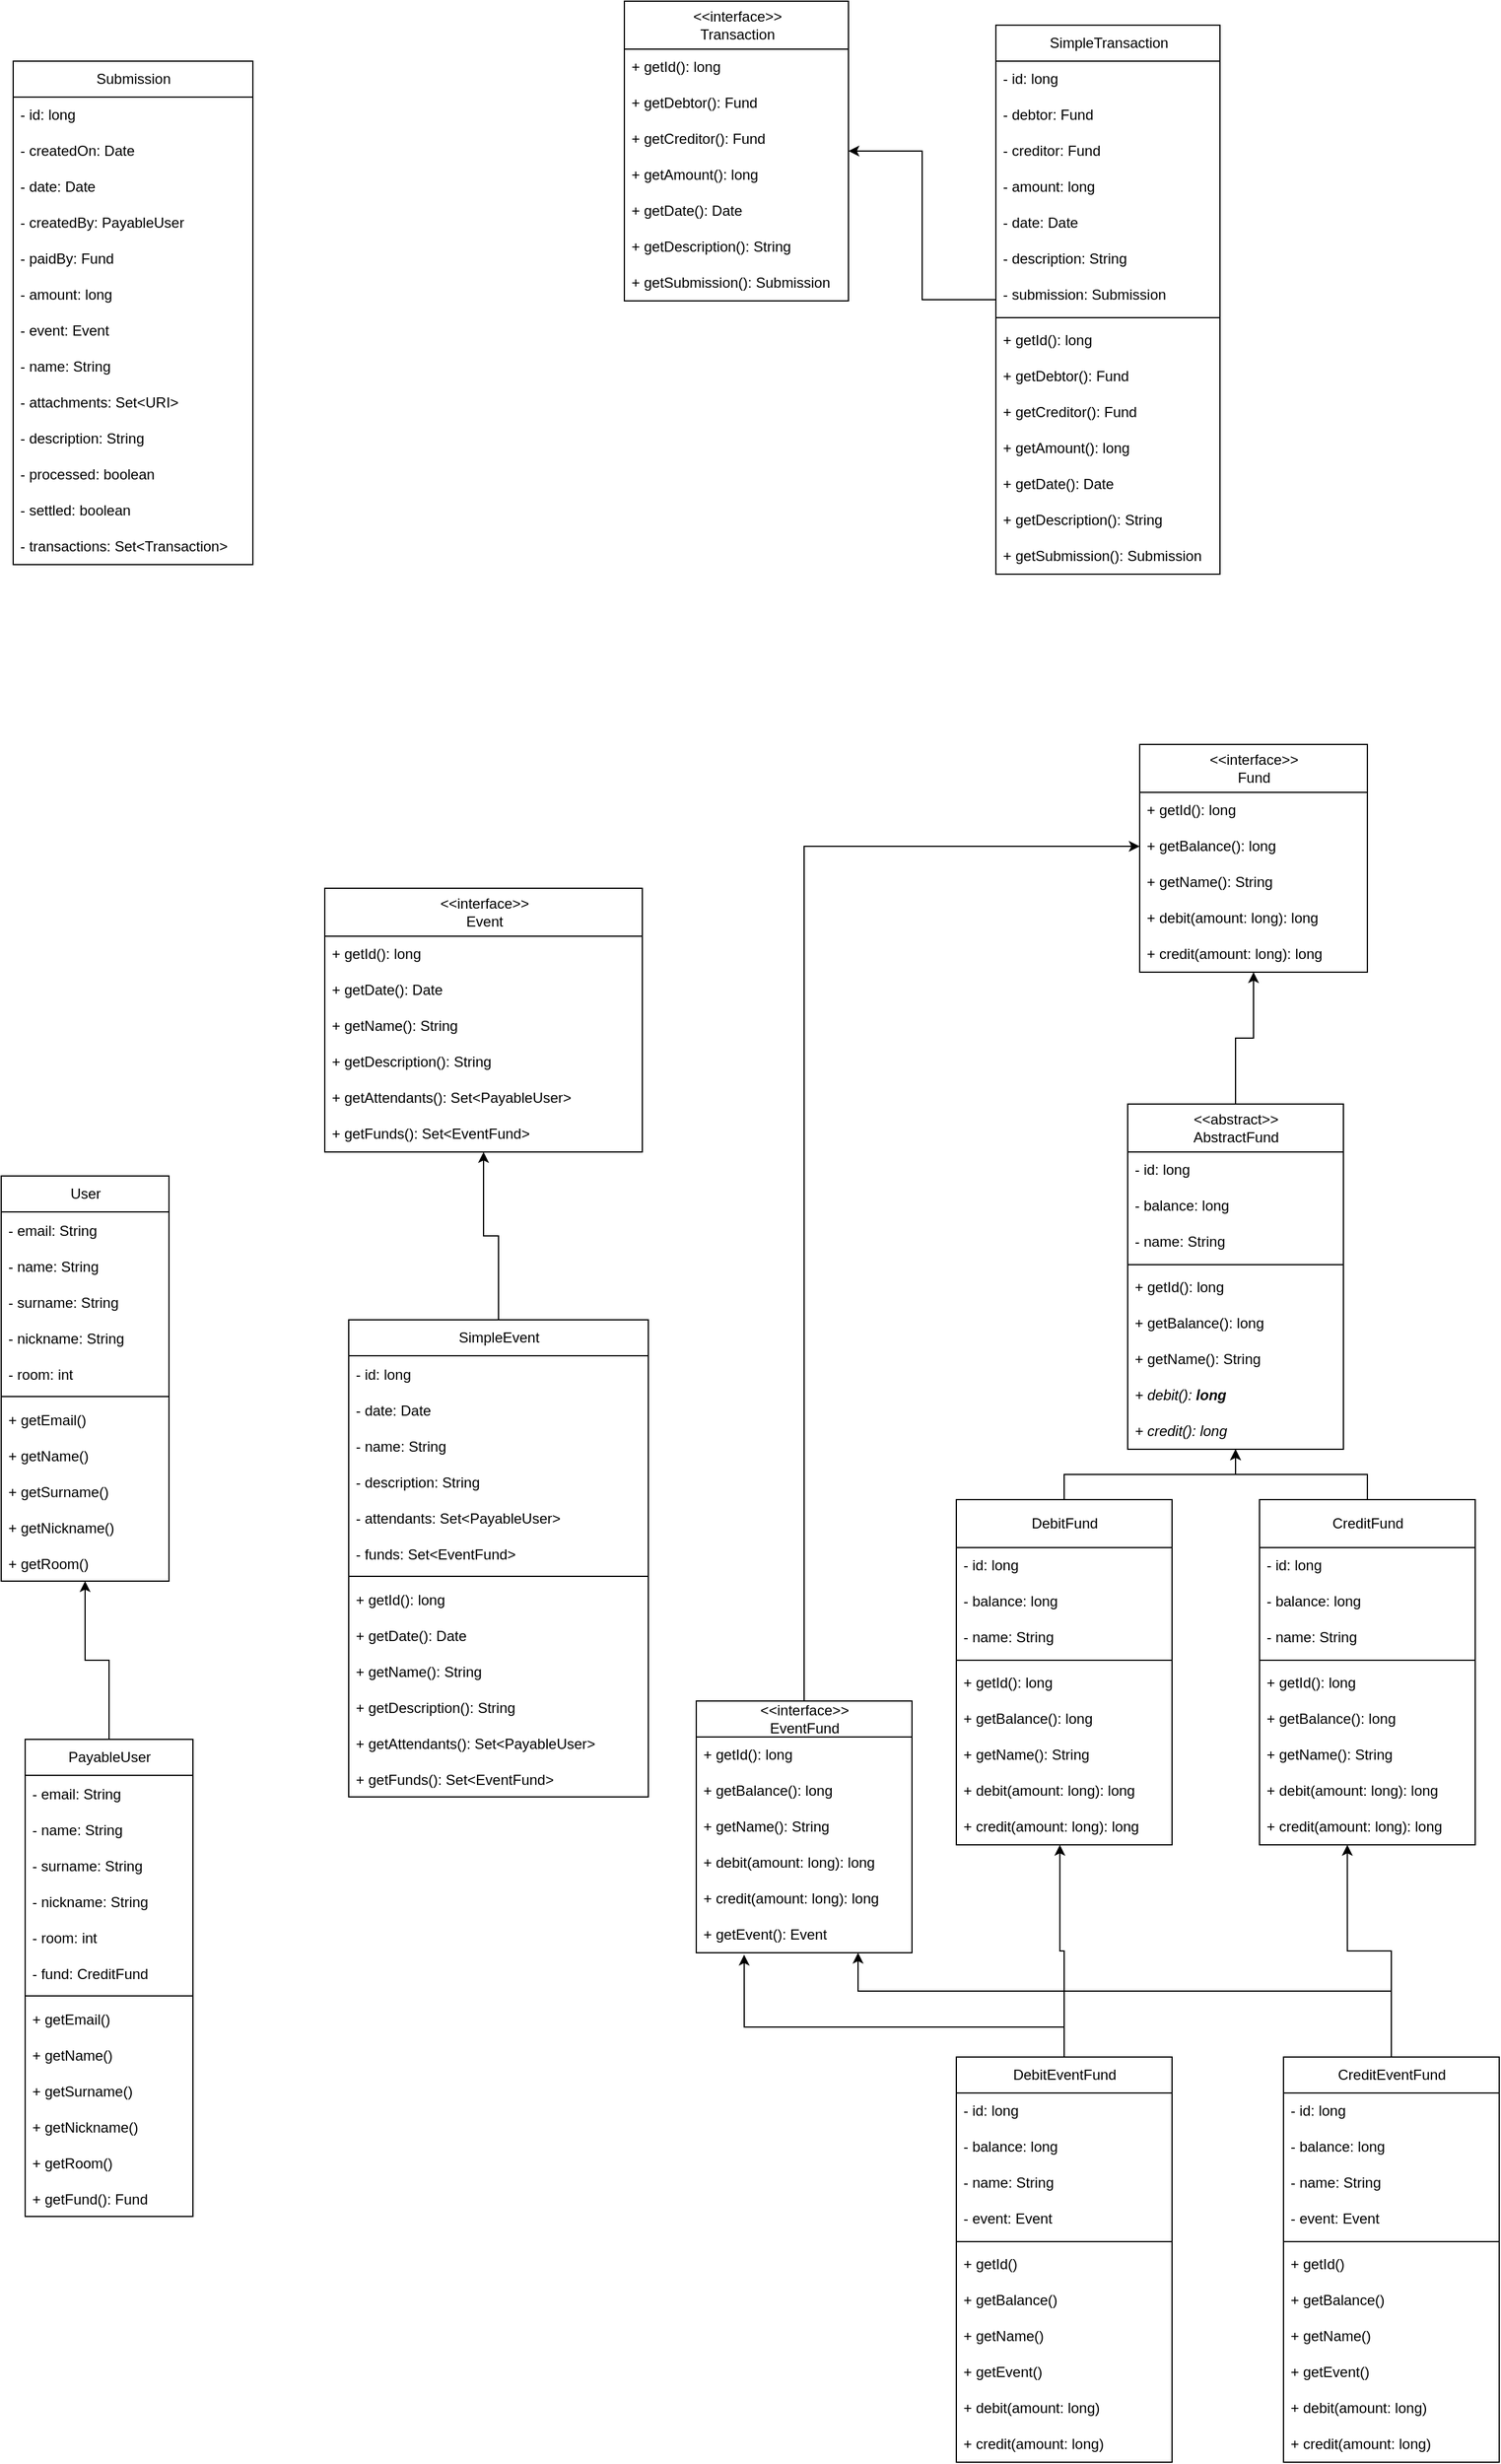 <mxfile version="16.2.7" type="device"><diagram id="C5RBs43oDa-KdzZeNtuy" name="Page-1"><mxGraphModel dx="1550" dy="1993" grid="1" gridSize="10" guides="1" tooltips="1" connect="1" arrows="1" fold="1" page="1" pageScale="1" pageWidth="827" pageHeight="1169" math="0" shadow="0"><root><mxCell id="WIyWlLk6GJQsqaUBKTNV-0"/><mxCell id="WIyWlLk6GJQsqaUBKTNV-1" parent="WIyWlLk6GJQsqaUBKTNV-0"/><mxCell id="GaClfmNi_G11-_stx7EL-115" style="edgeStyle=orthogonalEdgeStyle;rounded=0;orthogonalLoop=1;jettySize=auto;html=1;" parent="WIyWlLk6GJQsqaUBKTNV-1" source="GaClfmNi_G11-_stx7EL-0" target="GaClfmNi_G11-_stx7EL-108" edge="1"><mxGeometry relative="1" as="geometry"/></mxCell><mxCell id="GaClfmNi_G11-_stx7EL-0" value="SimpleEvent" style="swimlane;fontStyle=0;childLayout=stackLayout;horizontal=1;startSize=30;horizontalStack=0;resizeParent=1;resizeParentMax=0;resizeLast=0;collapsible=1;marginBottom=0;html=1;" parent="WIyWlLk6GJQsqaUBKTNV-1" vertex="1"><mxGeometry x="320" y="-30" width="250" height="398" as="geometry"/></mxCell><mxCell id="GaClfmNi_G11-_stx7EL-35" value="- id: long" style="text;strokeColor=none;fillColor=none;align=left;verticalAlign=middle;spacingLeft=4;spacingRight=4;overflow=hidden;points=[[0,0.5],[1,0.5]];portConstraint=eastwest;rotatable=0;" parent="GaClfmNi_G11-_stx7EL-0" vertex="1"><mxGeometry y="30" width="250" height="30" as="geometry"/></mxCell><mxCell id="GaClfmNi_G11-_stx7EL-1" value="- date: Date" style="text;strokeColor=none;fillColor=none;align=left;verticalAlign=middle;spacingLeft=4;spacingRight=4;overflow=hidden;points=[[0,0.5],[1,0.5]];portConstraint=eastwest;rotatable=0;" parent="GaClfmNi_G11-_stx7EL-0" vertex="1"><mxGeometry y="60" width="250" height="30" as="geometry"/></mxCell><mxCell id="GaClfmNi_G11-_stx7EL-2" value="- name: String" style="text;strokeColor=none;fillColor=none;align=left;verticalAlign=middle;spacingLeft=4;spacingRight=4;overflow=hidden;points=[[0,0.5],[1,0.5]];portConstraint=eastwest;rotatable=0;" parent="GaClfmNi_G11-_stx7EL-0" vertex="1"><mxGeometry y="90" width="250" height="30" as="geometry"/></mxCell><mxCell id="GaClfmNi_G11-_stx7EL-4" value="- description: String" style="text;strokeColor=none;fillColor=none;align=left;verticalAlign=middle;spacingLeft=4;spacingRight=4;overflow=hidden;points=[[0,0.5],[1,0.5]];portConstraint=eastwest;rotatable=0;" parent="GaClfmNi_G11-_stx7EL-0" vertex="1"><mxGeometry y="120" width="250" height="30" as="geometry"/></mxCell><mxCell id="GaClfmNi_G11-_stx7EL-3" value="- attendants: Set&lt;PayableUser&gt;" style="text;strokeColor=none;fillColor=none;align=left;verticalAlign=middle;spacingLeft=4;spacingRight=4;overflow=hidden;points=[[0,0.5],[1,0.5]];portConstraint=eastwest;rotatable=0;" parent="GaClfmNi_G11-_stx7EL-0" vertex="1"><mxGeometry y="150" width="250" height="30" as="geometry"/></mxCell><mxCell id="GaClfmNi_G11-_stx7EL-5" value="- funds: Set&lt;EventFund&gt;" style="text;strokeColor=none;fillColor=none;align=left;verticalAlign=middle;spacingLeft=4;spacingRight=4;overflow=hidden;points=[[0,0.5],[1,0.5]];portConstraint=eastwest;rotatable=0;" parent="GaClfmNi_G11-_stx7EL-0" vertex="1"><mxGeometry y="180" width="250" height="30" as="geometry"/></mxCell><mxCell id="GaClfmNi_G11-_stx7EL-6" value="" style="line;strokeWidth=1;fillColor=none;align=left;verticalAlign=middle;spacingTop=-1;spacingLeft=3;spacingRight=3;rotatable=0;labelPosition=right;points=[];portConstraint=eastwest;" parent="GaClfmNi_G11-_stx7EL-0" vertex="1"><mxGeometry y="210" width="250" height="8" as="geometry"/></mxCell><mxCell id="GaClfmNi_G11-_stx7EL-36" value="+ getId(): long" style="text;strokeColor=none;fillColor=none;align=left;verticalAlign=middle;spacingLeft=4;spacingRight=4;overflow=hidden;points=[[0,0.5],[1,0.5]];portConstraint=eastwest;rotatable=0;" parent="GaClfmNi_G11-_stx7EL-0" vertex="1"><mxGeometry y="218" width="250" height="30" as="geometry"/></mxCell><mxCell id="GaClfmNi_G11-_stx7EL-7" value="+ getDate(): Date" style="text;strokeColor=none;fillColor=none;align=left;verticalAlign=middle;spacingLeft=4;spacingRight=4;overflow=hidden;points=[[0,0.5],[1,0.5]];portConstraint=eastwest;rotatable=0;" parent="GaClfmNi_G11-_stx7EL-0" vertex="1"><mxGeometry y="248" width="250" height="30" as="geometry"/></mxCell><mxCell id="GaClfmNi_G11-_stx7EL-8" value="+ getName(): String" style="text;strokeColor=none;fillColor=none;align=left;verticalAlign=middle;spacingLeft=4;spacingRight=4;overflow=hidden;points=[[0,0.5],[1,0.5]];portConstraint=eastwest;rotatable=0;" parent="GaClfmNi_G11-_stx7EL-0" vertex="1"><mxGeometry y="278" width="250" height="30" as="geometry"/></mxCell><mxCell id="GaClfmNi_G11-_stx7EL-9" value="+ getDescription(): String" style="text;strokeColor=none;fillColor=none;align=left;verticalAlign=middle;spacingLeft=4;spacingRight=4;overflow=hidden;points=[[0,0.5],[1,0.5]];portConstraint=eastwest;rotatable=0;" parent="GaClfmNi_G11-_stx7EL-0" vertex="1"><mxGeometry y="308" width="250" height="30" as="geometry"/></mxCell><mxCell id="GaClfmNi_G11-_stx7EL-10" value="+ getAttendants(): Set&lt;PayableUser&gt;" style="text;strokeColor=none;fillColor=none;align=left;verticalAlign=middle;spacingLeft=4;spacingRight=4;overflow=hidden;points=[[0,0.5],[1,0.5]];portConstraint=eastwest;rotatable=0;" parent="GaClfmNi_G11-_stx7EL-0" vertex="1"><mxGeometry y="338" width="250" height="30" as="geometry"/></mxCell><mxCell id="GaClfmNi_G11-_stx7EL-11" value="+ getFunds(): Set&lt;EventFund&gt;" style="text;strokeColor=none;fillColor=none;align=left;verticalAlign=middle;spacingLeft=4;spacingRight=4;overflow=hidden;points=[[0,0.5],[1,0.5]];portConstraint=eastwest;rotatable=0;" parent="GaClfmNi_G11-_stx7EL-0" vertex="1"><mxGeometry y="368" width="250" height="30" as="geometry"/></mxCell><mxCell id="GaClfmNi_G11-_stx7EL-132" style="edgeStyle=orthogonalEdgeStyle;rounded=0;orthogonalLoop=1;jettySize=auto;html=1;" parent="WIyWlLk6GJQsqaUBKTNV-1" source="GaClfmNi_G11-_stx7EL-12" target="GaClfmNi_G11-_stx7EL-118" edge="1"><mxGeometry relative="1" as="geometry"/></mxCell><mxCell id="GaClfmNi_G11-_stx7EL-12" value="PayableUser" style="swimlane;fontStyle=0;childLayout=stackLayout;horizontal=1;startSize=30;horizontalStack=0;resizeParent=1;resizeParentMax=0;resizeLast=0;collapsible=1;marginBottom=0;html=1;" parent="WIyWlLk6GJQsqaUBKTNV-1" vertex="1"><mxGeometry x="50" y="320" width="140" height="398" as="geometry"/></mxCell><mxCell id="GaClfmNi_G11-_stx7EL-13" value="- email: String" style="text;strokeColor=none;fillColor=none;align=left;verticalAlign=middle;spacingLeft=4;spacingRight=4;overflow=hidden;points=[[0,0.5],[1,0.5]];portConstraint=eastwest;rotatable=0;" parent="GaClfmNi_G11-_stx7EL-12" vertex="1"><mxGeometry y="30" width="140" height="30" as="geometry"/></mxCell><mxCell id="GaClfmNi_G11-_stx7EL-14" value="- name: String" style="text;strokeColor=none;fillColor=none;align=left;verticalAlign=middle;spacingLeft=4;spacingRight=4;overflow=hidden;points=[[0,0.5],[1,0.5]];portConstraint=eastwest;rotatable=0;" parent="GaClfmNi_G11-_stx7EL-12" vertex="1"><mxGeometry y="60" width="140" height="30" as="geometry"/></mxCell><mxCell id="GaClfmNi_G11-_stx7EL-15" value="- surname: String" style="text;strokeColor=none;fillColor=none;align=left;verticalAlign=middle;spacingLeft=4;spacingRight=4;overflow=hidden;points=[[0,0.5],[1,0.5]];portConstraint=eastwest;rotatable=0;" parent="GaClfmNi_G11-_stx7EL-12" vertex="1"><mxGeometry y="90" width="140" height="30" as="geometry"/></mxCell><mxCell id="GaClfmNi_G11-_stx7EL-16" value="- nickname: String" style="text;strokeColor=none;fillColor=none;align=left;verticalAlign=middle;spacingLeft=4;spacingRight=4;overflow=hidden;points=[[0,0.5],[1,0.5]];portConstraint=eastwest;rotatable=0;" parent="GaClfmNi_G11-_stx7EL-12" vertex="1"><mxGeometry y="120" width="140" height="30" as="geometry"/></mxCell><mxCell id="GaClfmNi_G11-_stx7EL-17" value="- room: int" style="text;strokeColor=none;fillColor=none;align=left;verticalAlign=middle;spacingLeft=4;spacingRight=4;overflow=hidden;points=[[0,0.5],[1,0.5]];portConstraint=eastwest;rotatable=0;" parent="GaClfmNi_G11-_stx7EL-12" vertex="1"><mxGeometry y="150" width="140" height="30" as="geometry"/></mxCell><mxCell id="GaClfmNi_G11-_stx7EL-116" value="- fund: CreditFund" style="text;strokeColor=none;fillColor=none;align=left;verticalAlign=middle;spacingLeft=4;spacingRight=4;overflow=hidden;points=[[0,0.5],[1,0.5]];portConstraint=eastwest;rotatable=0;" parent="GaClfmNi_G11-_stx7EL-12" vertex="1"><mxGeometry y="180" width="140" height="30" as="geometry"/></mxCell><mxCell id="GaClfmNi_G11-_stx7EL-18" value="" style="line;strokeWidth=1;fillColor=none;align=left;verticalAlign=middle;spacingTop=-1;spacingLeft=3;spacingRight=3;rotatable=0;labelPosition=right;points=[];portConstraint=eastwest;" parent="GaClfmNi_G11-_stx7EL-12" vertex="1"><mxGeometry y="210" width="140" height="8" as="geometry"/></mxCell><mxCell id="GaClfmNi_G11-_stx7EL-19" value="+ getEmail()" style="text;strokeColor=none;fillColor=none;align=left;verticalAlign=middle;spacingLeft=4;spacingRight=4;overflow=hidden;points=[[0,0.5],[1,0.5]];portConstraint=eastwest;rotatable=0;" parent="GaClfmNi_G11-_stx7EL-12" vertex="1"><mxGeometry y="218" width="140" height="30" as="geometry"/></mxCell><mxCell id="GaClfmNi_G11-_stx7EL-20" value="+ getName()" style="text;strokeColor=none;fillColor=none;align=left;verticalAlign=middle;spacingLeft=4;spacingRight=4;overflow=hidden;points=[[0,0.5],[1,0.5]];portConstraint=eastwest;rotatable=0;" parent="GaClfmNi_G11-_stx7EL-12" vertex="1"><mxGeometry y="248" width="140" height="30" as="geometry"/></mxCell><mxCell id="GaClfmNi_G11-_stx7EL-21" value="+ getSurname()" style="text;strokeColor=none;fillColor=none;align=left;verticalAlign=middle;spacingLeft=4;spacingRight=4;overflow=hidden;points=[[0,0.5],[1,0.5]];portConstraint=eastwest;rotatable=0;" parent="GaClfmNi_G11-_stx7EL-12" vertex="1"><mxGeometry y="278" width="140" height="30" as="geometry"/></mxCell><mxCell id="GaClfmNi_G11-_stx7EL-22" value="+ getNickname()" style="text;strokeColor=none;fillColor=none;align=left;verticalAlign=middle;spacingLeft=4;spacingRight=4;overflow=hidden;points=[[0,0.5],[1,0.5]];portConstraint=eastwest;rotatable=0;" parent="GaClfmNi_G11-_stx7EL-12" vertex="1"><mxGeometry y="308" width="140" height="30" as="geometry"/></mxCell><mxCell id="GaClfmNi_G11-_stx7EL-23" value="+ getRoom()" style="text;strokeColor=none;fillColor=none;align=left;verticalAlign=middle;spacingLeft=4;spacingRight=4;overflow=hidden;points=[[0,0.5],[1,0.5]];portConstraint=eastwest;rotatable=0;" parent="GaClfmNi_G11-_stx7EL-12" vertex="1"><mxGeometry y="338" width="140" height="30" as="geometry"/></mxCell><mxCell id="GaClfmNi_G11-_stx7EL-117" value="+ getFund(): Fund" style="text;strokeColor=none;fillColor=none;align=left;verticalAlign=middle;spacingLeft=4;spacingRight=4;overflow=hidden;points=[[0,0.5],[1,0.5]];portConstraint=eastwest;rotatable=0;" parent="GaClfmNi_G11-_stx7EL-12" vertex="1"><mxGeometry y="368" width="140" height="30" as="geometry"/></mxCell><mxCell id="GaClfmNi_G11-_stx7EL-102" style="edgeStyle=orthogonalEdgeStyle;rounded=0;orthogonalLoop=1;jettySize=auto;html=1;entryX=0.222;entryY=1.056;entryDx=0;entryDy=0;entryPerimeter=0;" parent="WIyWlLk6GJQsqaUBKTNV-1" source="GaClfmNi_G11-_stx7EL-24" target="GaClfmNi_G11-_stx7EL-100" edge="1"><mxGeometry relative="1" as="geometry"><Array as="points"><mxPoint x="917" y="560"/><mxPoint x="650" y="560"/></Array></mxGeometry></mxCell><mxCell id="GaClfmNi_G11-_stx7EL-104" style="edgeStyle=orthogonalEdgeStyle;rounded=0;orthogonalLoop=1;jettySize=auto;html=1;entryX=0.48;entryY=1;entryDx=0;entryDy=0;entryPerimeter=0;" parent="WIyWlLk6GJQsqaUBKTNV-1" source="GaClfmNi_G11-_stx7EL-24" target="GaClfmNi_G11-_stx7EL-64" edge="1"><mxGeometry relative="1" as="geometry"/></mxCell><mxCell id="GaClfmNi_G11-_stx7EL-24" value="DebitEventFund" style="swimlane;fontStyle=0;childLayout=stackLayout;horizontal=1;startSize=30;horizontalStack=0;resizeParent=1;resizeParentMax=0;resizeLast=0;collapsible=1;marginBottom=0;html=1;" parent="WIyWlLk6GJQsqaUBKTNV-1" vertex="1"><mxGeometry x="827" y="585" width="180" height="338" as="geometry"/></mxCell><mxCell id="GaClfmNi_G11-_stx7EL-34" value="- id: long" style="text;strokeColor=none;fillColor=none;align=left;verticalAlign=middle;spacingLeft=4;spacingRight=4;overflow=hidden;points=[[0,0.5],[1,0.5]];portConstraint=eastwest;rotatable=0;html=1;" parent="GaClfmNi_G11-_stx7EL-24" vertex="1"><mxGeometry y="30" width="180" height="30" as="geometry"/></mxCell><mxCell id="GaClfmNi_G11-_stx7EL-25" value="- balance: long" style="text;strokeColor=none;fillColor=none;align=left;verticalAlign=middle;spacingLeft=4;spacingRight=4;overflow=hidden;points=[[0,0.5],[1,0.5]];portConstraint=eastwest;rotatable=0;html=1;" parent="GaClfmNi_G11-_stx7EL-24" vertex="1"><mxGeometry y="60" width="180" height="30" as="geometry"/></mxCell><mxCell id="GaClfmNi_G11-_stx7EL-26" value="- name: String" style="text;strokeColor=none;fillColor=none;align=left;verticalAlign=middle;spacingLeft=4;spacingRight=4;overflow=hidden;points=[[0,0.5],[1,0.5]];portConstraint=eastwest;rotatable=0;html=1;" parent="GaClfmNi_G11-_stx7EL-24" vertex="1"><mxGeometry y="90" width="180" height="30" as="geometry"/></mxCell><mxCell id="GaClfmNi_G11-_stx7EL-27" value="- event: Event" style="text;strokeColor=none;fillColor=none;align=left;verticalAlign=middle;spacingLeft=4;spacingRight=4;overflow=hidden;points=[[0,0.5],[1,0.5]];portConstraint=eastwest;rotatable=0;html=1;" parent="GaClfmNi_G11-_stx7EL-24" vertex="1"><mxGeometry y="120" width="180" height="30" as="geometry"/></mxCell><mxCell id="GaClfmNi_G11-_stx7EL-32" value="" style="line;strokeWidth=1;fillColor=none;align=left;verticalAlign=middle;spacingTop=-1;spacingLeft=3;spacingRight=3;rotatable=0;labelPosition=right;points=[];portConstraint=eastwest;html=1;" parent="GaClfmNi_G11-_stx7EL-24" vertex="1"><mxGeometry y="150" width="180" height="8" as="geometry"/></mxCell><mxCell id="GaClfmNi_G11-_stx7EL-37" value="+ getId()" style="text;strokeColor=none;fillColor=none;align=left;verticalAlign=middle;spacingLeft=4;spacingRight=4;overflow=hidden;points=[[0,0.5],[1,0.5]];portConstraint=eastwest;rotatable=0;html=1;" parent="GaClfmNi_G11-_stx7EL-24" vertex="1"><mxGeometry y="158" width="180" height="30" as="geometry"/></mxCell><mxCell id="GaClfmNi_G11-_stx7EL-33" value="+ getBalance()" style="text;strokeColor=none;fillColor=none;align=left;verticalAlign=middle;spacingLeft=4;spacingRight=4;overflow=hidden;points=[[0,0.5],[1,0.5]];portConstraint=eastwest;rotatable=0;html=1;" parent="GaClfmNi_G11-_stx7EL-24" vertex="1"><mxGeometry y="188" width="180" height="30" as="geometry"/></mxCell><mxCell id="GaClfmNi_G11-_stx7EL-38" value="+ getName()" style="text;strokeColor=none;fillColor=none;align=left;verticalAlign=middle;spacingLeft=4;spacingRight=4;overflow=hidden;points=[[0,0.5],[1,0.5]];portConstraint=eastwest;rotatable=0;html=1;" parent="GaClfmNi_G11-_stx7EL-24" vertex="1"><mxGeometry y="218" width="180" height="30" as="geometry"/></mxCell><mxCell id="GaClfmNi_G11-_stx7EL-39" value="+ getEvent()" style="text;strokeColor=none;fillColor=none;align=left;verticalAlign=middle;spacingLeft=4;spacingRight=4;overflow=hidden;points=[[0,0.5],[1,0.5]];portConstraint=eastwest;rotatable=0;html=1;" parent="GaClfmNi_G11-_stx7EL-24" vertex="1"><mxGeometry y="248" width="180" height="30" as="geometry"/></mxCell><mxCell id="GaClfmNi_G11-_stx7EL-41" value="+ debit(amount: long)" style="text;strokeColor=none;fillColor=none;align=left;verticalAlign=middle;spacingLeft=4;spacingRight=4;overflow=hidden;points=[[0,0.5],[1,0.5]];portConstraint=eastwest;rotatable=0;html=1;" parent="GaClfmNi_G11-_stx7EL-24" vertex="1"><mxGeometry y="278" width="180" height="30" as="geometry"/></mxCell><mxCell id="GaClfmNi_G11-_stx7EL-42" value="+ credit(amount: long)" style="text;strokeColor=none;fillColor=none;align=left;verticalAlign=middle;spacingLeft=4;spacingRight=4;overflow=hidden;points=[[0,0.5],[1,0.5]];portConstraint=eastwest;rotatable=0;html=1;" parent="GaClfmNi_G11-_stx7EL-24" vertex="1"><mxGeometry y="308" width="180" height="30" as="geometry"/></mxCell><mxCell id="GaClfmNi_G11-_stx7EL-103" style="edgeStyle=orthogonalEdgeStyle;rounded=0;orthogonalLoop=1;jettySize=auto;html=1;entryX=0.75;entryY=1;entryDx=0;entryDy=0;" parent="WIyWlLk6GJQsqaUBKTNV-1" source="GaClfmNi_G11-_stx7EL-43" target="GaClfmNi_G11-_stx7EL-94" edge="1"><mxGeometry relative="1" as="geometry"><Array as="points"><mxPoint x="1190" y="530"/><mxPoint x="745" y="530"/></Array></mxGeometry></mxCell><mxCell id="GaClfmNi_G11-_stx7EL-106" style="edgeStyle=orthogonalEdgeStyle;rounded=0;orthogonalLoop=1;jettySize=auto;html=1;entryX=0.407;entryY=1;entryDx=0;entryDy=0;entryPerimeter=0;" parent="WIyWlLk6GJQsqaUBKTNV-1" source="GaClfmNi_G11-_stx7EL-43" target="GaClfmNi_G11-_stx7EL-74" edge="1"><mxGeometry relative="1" as="geometry"/></mxCell><mxCell id="GaClfmNi_G11-_stx7EL-43" value="CreditEventFund" style="swimlane;fontStyle=0;childLayout=stackLayout;horizontal=1;startSize=30;horizontalStack=0;resizeParent=1;resizeParentMax=0;resizeLast=0;collapsible=1;marginBottom=0;html=1;" parent="WIyWlLk6GJQsqaUBKTNV-1" vertex="1"><mxGeometry x="1100" y="585" width="180" height="338" as="geometry"/></mxCell><mxCell id="GaClfmNi_G11-_stx7EL-44" value="- id: long" style="text;strokeColor=none;fillColor=none;align=left;verticalAlign=middle;spacingLeft=4;spacingRight=4;overflow=hidden;points=[[0,0.5],[1,0.5]];portConstraint=eastwest;rotatable=0;html=1;" parent="GaClfmNi_G11-_stx7EL-43" vertex="1"><mxGeometry y="30" width="180" height="30" as="geometry"/></mxCell><mxCell id="GaClfmNi_G11-_stx7EL-45" value="- balance: long" style="text;strokeColor=none;fillColor=none;align=left;verticalAlign=middle;spacingLeft=4;spacingRight=4;overflow=hidden;points=[[0,0.5],[1,0.5]];portConstraint=eastwest;rotatable=0;html=1;" parent="GaClfmNi_G11-_stx7EL-43" vertex="1"><mxGeometry y="60" width="180" height="30" as="geometry"/></mxCell><mxCell id="GaClfmNi_G11-_stx7EL-46" value="- name: String" style="text;strokeColor=none;fillColor=none;align=left;verticalAlign=middle;spacingLeft=4;spacingRight=4;overflow=hidden;points=[[0,0.5],[1,0.5]];portConstraint=eastwest;rotatable=0;html=1;" parent="GaClfmNi_G11-_stx7EL-43" vertex="1"><mxGeometry y="90" width="180" height="30" as="geometry"/></mxCell><mxCell id="GaClfmNi_G11-_stx7EL-47" value="- event: Event" style="text;strokeColor=none;fillColor=none;align=left;verticalAlign=middle;spacingLeft=4;spacingRight=4;overflow=hidden;points=[[0,0.5],[1,0.5]];portConstraint=eastwest;rotatable=0;html=1;" parent="GaClfmNi_G11-_stx7EL-43" vertex="1"><mxGeometry y="120" width="180" height="30" as="geometry"/></mxCell><mxCell id="GaClfmNi_G11-_stx7EL-48" value="" style="line;strokeWidth=1;fillColor=none;align=left;verticalAlign=middle;spacingTop=-1;spacingLeft=3;spacingRight=3;rotatable=0;labelPosition=right;points=[];portConstraint=eastwest;html=1;" parent="GaClfmNi_G11-_stx7EL-43" vertex="1"><mxGeometry y="150" width="180" height="8" as="geometry"/></mxCell><mxCell id="GaClfmNi_G11-_stx7EL-49" value="+ getId()" style="text;strokeColor=none;fillColor=none;align=left;verticalAlign=middle;spacingLeft=4;spacingRight=4;overflow=hidden;points=[[0,0.5],[1,0.5]];portConstraint=eastwest;rotatable=0;html=1;" parent="GaClfmNi_G11-_stx7EL-43" vertex="1"><mxGeometry y="158" width="180" height="30" as="geometry"/></mxCell><mxCell id="GaClfmNi_G11-_stx7EL-50" value="+ getBalance()" style="text;strokeColor=none;fillColor=none;align=left;verticalAlign=middle;spacingLeft=4;spacingRight=4;overflow=hidden;points=[[0,0.5],[1,0.5]];portConstraint=eastwest;rotatable=0;html=1;" parent="GaClfmNi_G11-_stx7EL-43" vertex="1"><mxGeometry y="188" width="180" height="30" as="geometry"/></mxCell><mxCell id="GaClfmNi_G11-_stx7EL-51" value="+ getName()" style="text;strokeColor=none;fillColor=none;align=left;verticalAlign=middle;spacingLeft=4;spacingRight=4;overflow=hidden;points=[[0,0.5],[1,0.5]];portConstraint=eastwest;rotatable=0;html=1;" parent="GaClfmNi_G11-_stx7EL-43" vertex="1"><mxGeometry y="218" width="180" height="30" as="geometry"/></mxCell><mxCell id="GaClfmNi_G11-_stx7EL-52" value="+ getEvent()" style="text;strokeColor=none;fillColor=none;align=left;verticalAlign=middle;spacingLeft=4;spacingRight=4;overflow=hidden;points=[[0,0.5],[1,0.5]];portConstraint=eastwest;rotatable=0;html=1;" parent="GaClfmNi_G11-_stx7EL-43" vertex="1"><mxGeometry y="248" width="180" height="30" as="geometry"/></mxCell><mxCell id="GaClfmNi_G11-_stx7EL-53" value="+ debit(amount: long)" style="text;strokeColor=none;fillColor=none;align=left;verticalAlign=middle;spacingLeft=4;spacingRight=4;overflow=hidden;points=[[0,0.5],[1,0.5]];portConstraint=eastwest;rotatable=0;html=1;" parent="GaClfmNi_G11-_stx7EL-43" vertex="1"><mxGeometry y="278" width="180" height="30" as="geometry"/></mxCell><mxCell id="GaClfmNi_G11-_stx7EL-54" value="+ credit(amount: long)" style="text;strokeColor=none;fillColor=none;align=left;verticalAlign=middle;spacingLeft=4;spacingRight=4;overflow=hidden;points=[[0,0.5],[1,0.5]];portConstraint=eastwest;rotatable=0;html=1;" parent="GaClfmNi_G11-_stx7EL-43" vertex="1"><mxGeometry y="308" width="180" height="30" as="geometry"/></mxCell><mxCell id="GaClfmNi_G11-_stx7EL-92" style="edgeStyle=orthogonalEdgeStyle;rounded=0;orthogonalLoop=1;jettySize=auto;html=1;" parent="WIyWlLk6GJQsqaUBKTNV-1" source="GaClfmNi_G11-_stx7EL-55" target="GaClfmNi_G11-_stx7EL-75" edge="1"><mxGeometry relative="1" as="geometry"/></mxCell><mxCell id="GaClfmNi_G11-_stx7EL-55" value="DebitFund" style="swimlane;fontStyle=0;childLayout=stackLayout;horizontal=1;startSize=40;horizontalStack=0;resizeParent=1;resizeParentMax=0;resizeLast=0;collapsible=1;marginBottom=0;html=1;" parent="WIyWlLk6GJQsqaUBKTNV-1" vertex="1"><mxGeometry x="827" y="120" width="180" height="288" as="geometry"/></mxCell><mxCell id="GaClfmNi_G11-_stx7EL-56" value="- id: long" style="text;strokeColor=none;fillColor=none;align=left;verticalAlign=middle;spacingLeft=4;spacingRight=4;overflow=hidden;points=[[0,0.5],[1,0.5]];portConstraint=eastwest;rotatable=0;html=1;" parent="GaClfmNi_G11-_stx7EL-55" vertex="1"><mxGeometry y="40" width="180" height="30" as="geometry"/></mxCell><mxCell id="GaClfmNi_G11-_stx7EL-57" value="- balance: long" style="text;strokeColor=none;fillColor=none;align=left;verticalAlign=middle;spacingLeft=4;spacingRight=4;overflow=hidden;points=[[0,0.5],[1,0.5]];portConstraint=eastwest;rotatable=0;html=1;" parent="GaClfmNi_G11-_stx7EL-55" vertex="1"><mxGeometry y="70" width="180" height="30" as="geometry"/></mxCell><mxCell id="GaClfmNi_G11-_stx7EL-58" value="- name: String" style="text;strokeColor=none;fillColor=none;align=left;verticalAlign=middle;spacingLeft=4;spacingRight=4;overflow=hidden;points=[[0,0.5],[1,0.5]];portConstraint=eastwest;rotatable=0;html=1;" parent="GaClfmNi_G11-_stx7EL-55" vertex="1"><mxGeometry y="100" width="180" height="30" as="geometry"/></mxCell><mxCell id="GaClfmNi_G11-_stx7EL-59" value="" style="line;strokeWidth=1;fillColor=none;align=left;verticalAlign=middle;spacingTop=-1;spacingLeft=3;spacingRight=3;rotatable=0;labelPosition=right;points=[];portConstraint=eastwest;html=1;" parent="GaClfmNi_G11-_stx7EL-55" vertex="1"><mxGeometry y="130" width="180" height="8" as="geometry"/></mxCell><mxCell id="GaClfmNi_G11-_stx7EL-60" value="+ getId(): long" style="text;strokeColor=none;fillColor=none;align=left;verticalAlign=middle;spacingLeft=4;spacingRight=4;overflow=hidden;points=[[0,0.5],[1,0.5]];portConstraint=eastwest;rotatable=0;html=1;" parent="GaClfmNi_G11-_stx7EL-55" vertex="1"><mxGeometry y="138" width="180" height="30" as="geometry"/></mxCell><mxCell id="GaClfmNi_G11-_stx7EL-61" value="+ getBalance(): long" style="text;strokeColor=none;fillColor=none;align=left;verticalAlign=middle;spacingLeft=4;spacingRight=4;overflow=hidden;points=[[0,0.5],[1,0.5]];portConstraint=eastwest;rotatable=0;html=1;" parent="GaClfmNi_G11-_stx7EL-55" vertex="1"><mxGeometry y="168" width="180" height="30" as="geometry"/></mxCell><mxCell id="GaClfmNi_G11-_stx7EL-62" value="+ getName(): String" style="text;strokeColor=none;fillColor=none;align=left;verticalAlign=middle;spacingLeft=4;spacingRight=4;overflow=hidden;points=[[0,0.5],[1,0.5]];portConstraint=eastwest;rotatable=0;html=1;" parent="GaClfmNi_G11-_stx7EL-55" vertex="1"><mxGeometry y="198" width="180" height="30" as="geometry"/></mxCell><mxCell id="GaClfmNi_G11-_stx7EL-63" value="+ debit(amount: long): long" style="text;strokeColor=none;fillColor=none;align=left;verticalAlign=middle;spacingLeft=4;spacingRight=4;overflow=hidden;points=[[0,0.5],[1,0.5]];portConstraint=eastwest;rotatable=0;html=1;" parent="GaClfmNi_G11-_stx7EL-55" vertex="1"><mxGeometry y="228" width="180" height="30" as="geometry"/></mxCell><mxCell id="GaClfmNi_G11-_stx7EL-64" value="+ credit(amount: long): long" style="text;strokeColor=none;fillColor=none;align=left;verticalAlign=middle;spacingLeft=4;spacingRight=4;overflow=hidden;points=[[0,0.5],[1,0.5]];portConstraint=eastwest;rotatable=0;html=1;" parent="GaClfmNi_G11-_stx7EL-55" vertex="1"><mxGeometry y="258" width="180" height="30" as="geometry"/></mxCell><mxCell id="GaClfmNi_G11-_stx7EL-93" style="edgeStyle=orthogonalEdgeStyle;rounded=0;orthogonalLoop=1;jettySize=auto;html=1;" parent="WIyWlLk6GJQsqaUBKTNV-1" source="GaClfmNi_G11-_stx7EL-65" target="GaClfmNi_G11-_stx7EL-75" edge="1"><mxGeometry relative="1" as="geometry"/></mxCell><mxCell id="GaClfmNi_G11-_stx7EL-65" value="CreditFund" style="swimlane;fontStyle=0;childLayout=stackLayout;horizontal=1;startSize=40;horizontalStack=0;resizeParent=1;resizeParentMax=0;resizeLast=0;collapsible=1;marginBottom=0;html=1;" parent="WIyWlLk6GJQsqaUBKTNV-1" vertex="1"><mxGeometry x="1080" y="120" width="180" height="288" as="geometry"/></mxCell><mxCell id="GaClfmNi_G11-_stx7EL-66" value="- id: long" style="text;strokeColor=none;fillColor=none;align=left;verticalAlign=middle;spacingLeft=4;spacingRight=4;overflow=hidden;points=[[0,0.5],[1,0.5]];portConstraint=eastwest;rotatable=0;html=1;" parent="GaClfmNi_G11-_stx7EL-65" vertex="1"><mxGeometry y="40" width="180" height="30" as="geometry"/></mxCell><mxCell id="GaClfmNi_G11-_stx7EL-67" value="- balance: long" style="text;strokeColor=none;fillColor=none;align=left;verticalAlign=middle;spacingLeft=4;spacingRight=4;overflow=hidden;points=[[0,0.5],[1,0.5]];portConstraint=eastwest;rotatable=0;html=1;" parent="GaClfmNi_G11-_stx7EL-65" vertex="1"><mxGeometry y="70" width="180" height="30" as="geometry"/></mxCell><mxCell id="GaClfmNi_G11-_stx7EL-68" value="- name: String" style="text;strokeColor=none;fillColor=none;align=left;verticalAlign=middle;spacingLeft=4;spacingRight=4;overflow=hidden;points=[[0,0.5],[1,0.5]];portConstraint=eastwest;rotatable=0;html=1;" parent="GaClfmNi_G11-_stx7EL-65" vertex="1"><mxGeometry y="100" width="180" height="30" as="geometry"/></mxCell><mxCell id="GaClfmNi_G11-_stx7EL-69" value="" style="line;strokeWidth=1;fillColor=none;align=left;verticalAlign=middle;spacingTop=-1;spacingLeft=3;spacingRight=3;rotatable=0;labelPosition=right;points=[];portConstraint=eastwest;html=1;" parent="GaClfmNi_G11-_stx7EL-65" vertex="1"><mxGeometry y="130" width="180" height="8" as="geometry"/></mxCell><mxCell id="GaClfmNi_G11-_stx7EL-70" value="+ getId(): long" style="text;strokeColor=none;fillColor=none;align=left;verticalAlign=middle;spacingLeft=4;spacingRight=4;overflow=hidden;points=[[0,0.5],[1,0.5]];portConstraint=eastwest;rotatable=0;html=1;" parent="GaClfmNi_G11-_stx7EL-65" vertex="1"><mxGeometry y="138" width="180" height="30" as="geometry"/></mxCell><mxCell id="GaClfmNi_G11-_stx7EL-71" value="+ getBalance(): long" style="text;strokeColor=none;fillColor=none;align=left;verticalAlign=middle;spacingLeft=4;spacingRight=4;overflow=hidden;points=[[0,0.5],[1,0.5]];portConstraint=eastwest;rotatable=0;html=1;" parent="GaClfmNi_G11-_stx7EL-65" vertex="1"><mxGeometry y="168" width="180" height="30" as="geometry"/></mxCell><mxCell id="GaClfmNi_G11-_stx7EL-72" value="+ getName(): String" style="text;strokeColor=none;fillColor=none;align=left;verticalAlign=middle;spacingLeft=4;spacingRight=4;overflow=hidden;points=[[0,0.5],[1,0.5]];portConstraint=eastwest;rotatable=0;html=1;" parent="GaClfmNi_G11-_stx7EL-65" vertex="1"><mxGeometry y="198" width="180" height="30" as="geometry"/></mxCell><mxCell id="GaClfmNi_G11-_stx7EL-73" value="+ debit(amount: long): long" style="text;strokeColor=none;fillColor=none;align=left;verticalAlign=middle;spacingLeft=4;spacingRight=4;overflow=hidden;points=[[0,0.5],[1,0.5]];portConstraint=eastwest;rotatable=0;html=1;" parent="GaClfmNi_G11-_stx7EL-65" vertex="1"><mxGeometry y="228" width="180" height="30" as="geometry"/></mxCell><mxCell id="GaClfmNi_G11-_stx7EL-74" value="+ credit(amount: long): long" style="text;strokeColor=none;fillColor=none;align=left;verticalAlign=middle;spacingLeft=4;spacingRight=4;overflow=hidden;points=[[0,0.5],[1,0.5]];portConstraint=eastwest;rotatable=0;html=1;" parent="GaClfmNi_G11-_stx7EL-65" vertex="1"><mxGeometry y="258" width="180" height="30" as="geometry"/></mxCell><mxCell id="GaClfmNi_G11-_stx7EL-91" style="edgeStyle=orthogonalEdgeStyle;rounded=0;orthogonalLoop=1;jettySize=auto;html=1;" parent="WIyWlLk6GJQsqaUBKTNV-1" source="GaClfmNi_G11-_stx7EL-75" target="GaClfmNi_G11-_stx7EL-85" edge="1"><mxGeometry relative="1" as="geometry"/></mxCell><mxCell id="GaClfmNi_G11-_stx7EL-75" value="&amp;lt;&amp;lt;abstract&amp;gt;&amp;gt;&lt;br&gt;AbstractFund" style="swimlane;fontStyle=0;childLayout=stackLayout;horizontal=1;startSize=40;horizontalStack=0;resizeParent=1;resizeParentMax=0;resizeLast=0;collapsible=1;marginBottom=0;html=1;" parent="WIyWlLk6GJQsqaUBKTNV-1" vertex="1"><mxGeometry x="970" y="-210" width="180" height="288" as="geometry"/></mxCell><mxCell id="GaClfmNi_G11-_stx7EL-76" value="- id: long" style="text;strokeColor=none;fillColor=none;align=left;verticalAlign=middle;spacingLeft=4;spacingRight=4;overflow=hidden;points=[[0,0.5],[1,0.5]];portConstraint=eastwest;rotatable=0;html=1;" parent="GaClfmNi_G11-_stx7EL-75" vertex="1"><mxGeometry y="40" width="180" height="30" as="geometry"/></mxCell><mxCell id="GaClfmNi_G11-_stx7EL-77" value="- balance: long" style="text;strokeColor=none;fillColor=none;align=left;verticalAlign=middle;spacingLeft=4;spacingRight=4;overflow=hidden;points=[[0,0.5],[1,0.5]];portConstraint=eastwest;rotatable=0;html=1;" parent="GaClfmNi_G11-_stx7EL-75" vertex="1"><mxGeometry y="70" width="180" height="30" as="geometry"/></mxCell><mxCell id="GaClfmNi_G11-_stx7EL-78" value="- name: String" style="text;strokeColor=none;fillColor=none;align=left;verticalAlign=middle;spacingLeft=4;spacingRight=4;overflow=hidden;points=[[0,0.5],[1,0.5]];portConstraint=eastwest;rotatable=0;html=1;" parent="GaClfmNi_G11-_stx7EL-75" vertex="1"><mxGeometry y="100" width="180" height="30" as="geometry"/></mxCell><mxCell id="GaClfmNi_G11-_stx7EL-79" value="" style="line;strokeWidth=1;fillColor=none;align=left;verticalAlign=middle;spacingTop=-1;spacingLeft=3;spacingRight=3;rotatable=0;labelPosition=right;points=[];portConstraint=eastwest;html=1;" parent="GaClfmNi_G11-_stx7EL-75" vertex="1"><mxGeometry y="130" width="180" height="8" as="geometry"/></mxCell><mxCell id="GaClfmNi_G11-_stx7EL-80" value="+ getId(): long" style="text;strokeColor=none;fillColor=none;align=left;verticalAlign=middle;spacingLeft=4;spacingRight=4;overflow=hidden;points=[[0,0.5],[1,0.5]];portConstraint=eastwest;rotatable=0;html=1;" parent="GaClfmNi_G11-_stx7EL-75" vertex="1"><mxGeometry y="138" width="180" height="30" as="geometry"/></mxCell><mxCell id="GaClfmNi_G11-_stx7EL-81" value="&lt;div&gt;+ getBalance(): long&lt;br&gt;&lt;/div&gt;" style="text;strokeColor=none;fillColor=none;align=left;verticalAlign=middle;spacingLeft=4;spacingRight=4;overflow=hidden;points=[[0,0.5],[1,0.5]];portConstraint=eastwest;rotatable=0;html=1;" parent="GaClfmNi_G11-_stx7EL-75" vertex="1"><mxGeometry y="168" width="180" height="30" as="geometry"/></mxCell><mxCell id="GaClfmNi_G11-_stx7EL-82" value="+ getName(): String" style="text;strokeColor=none;fillColor=none;align=left;verticalAlign=middle;spacingLeft=4;spacingRight=4;overflow=hidden;points=[[0,0.5],[1,0.5]];portConstraint=eastwest;rotatable=0;html=1;" parent="GaClfmNi_G11-_stx7EL-75" vertex="1"><mxGeometry y="198" width="180" height="30" as="geometry"/></mxCell><mxCell id="GaClfmNi_G11-_stx7EL-83" value="+ debit(): &lt;b&gt;long&lt;/b&gt;" style="text;strokeColor=none;fillColor=none;align=left;verticalAlign=middle;spacingLeft=4;spacingRight=4;overflow=hidden;points=[[0,0.5],[1,0.5]];portConstraint=eastwest;rotatable=0;html=1;fontStyle=2" parent="GaClfmNi_G11-_stx7EL-75" vertex="1"><mxGeometry y="228" width="180" height="30" as="geometry"/></mxCell><mxCell id="GaClfmNi_G11-_stx7EL-84" value="+ credit(): long" style="text;strokeColor=none;fillColor=none;align=left;verticalAlign=middle;spacingLeft=4;spacingRight=4;overflow=hidden;points=[[0,0.5],[1,0.5]];portConstraint=eastwest;rotatable=0;html=1;fontStyle=2" parent="GaClfmNi_G11-_stx7EL-75" vertex="1"><mxGeometry y="258" width="180" height="30" as="geometry"/></mxCell><mxCell id="GaClfmNi_G11-_stx7EL-85" value="&amp;lt;&amp;lt;interface&amp;gt;&amp;gt;&lt;br&gt;Fund" style="swimlane;fontStyle=0;childLayout=stackLayout;horizontal=1;startSize=40;horizontalStack=0;resizeParent=1;resizeParentMax=0;resizeLast=0;collapsible=1;marginBottom=0;html=1;" parent="WIyWlLk6GJQsqaUBKTNV-1" vertex="1"><mxGeometry x="980" y="-510" width="190" height="190" as="geometry"/></mxCell><mxCell id="GaClfmNi_G11-_stx7EL-86" value="+ getId(): long" style="text;strokeColor=none;fillColor=none;align=left;verticalAlign=middle;spacingLeft=4;spacingRight=4;overflow=hidden;points=[[0,0.5],[1,0.5]];portConstraint=eastwest;rotatable=0;html=1;" parent="GaClfmNi_G11-_stx7EL-85" vertex="1"><mxGeometry y="40" width="190" height="30" as="geometry"/></mxCell><mxCell id="GaClfmNi_G11-_stx7EL-87" value="+ getBalance(): long" style="text;strokeColor=none;fillColor=none;align=left;verticalAlign=middle;spacingLeft=4;spacingRight=4;overflow=hidden;points=[[0,0.5],[1,0.5]];portConstraint=eastwest;rotatable=0;html=1;" parent="GaClfmNi_G11-_stx7EL-85" vertex="1"><mxGeometry y="70" width="190" height="30" as="geometry"/></mxCell><mxCell id="GaClfmNi_G11-_stx7EL-88" value="+ getName(): String" style="text;strokeColor=none;fillColor=none;align=left;verticalAlign=middle;spacingLeft=4;spacingRight=4;overflow=hidden;points=[[0,0.5],[1,0.5]];portConstraint=eastwest;rotatable=0;html=1;" parent="GaClfmNi_G11-_stx7EL-85" vertex="1"><mxGeometry y="100" width="190" height="30" as="geometry"/></mxCell><mxCell id="GaClfmNi_G11-_stx7EL-89" value="+ debit(amount: long): long" style="text;strokeColor=none;fillColor=none;align=left;verticalAlign=middle;spacingLeft=4;spacingRight=4;overflow=hidden;points=[[0,0.5],[1,0.5]];portConstraint=eastwest;rotatable=0;html=1;" parent="GaClfmNi_G11-_stx7EL-85" vertex="1"><mxGeometry y="130" width="190" height="30" as="geometry"/></mxCell><mxCell id="GaClfmNi_G11-_stx7EL-90" value="+ credit(amount: long): long" style="text;strokeColor=none;fillColor=none;align=left;verticalAlign=middle;spacingLeft=4;spacingRight=4;overflow=hidden;points=[[0,0.5],[1,0.5]];portConstraint=eastwest;rotatable=0;html=1;" parent="GaClfmNi_G11-_stx7EL-85" vertex="1"><mxGeometry y="160" width="190" height="30" as="geometry"/></mxCell><mxCell id="GaClfmNi_G11-_stx7EL-101" style="edgeStyle=orthogonalEdgeStyle;rounded=0;orthogonalLoop=1;jettySize=auto;html=1;entryX=0;entryY=0.5;entryDx=0;entryDy=0;" parent="WIyWlLk6GJQsqaUBKTNV-1" source="GaClfmNi_G11-_stx7EL-94" target="GaClfmNi_G11-_stx7EL-87" edge="1"><mxGeometry relative="1" as="geometry"/></mxCell><mxCell id="GaClfmNi_G11-_stx7EL-94" value="&amp;lt;&amp;lt;interface&amp;gt;&amp;gt;&lt;br&gt;EventFund" style="swimlane;fontStyle=0;childLayout=stackLayout;horizontal=1;startSize=30;horizontalStack=0;resizeParent=1;resizeParentMax=0;resizeLast=0;collapsible=1;marginBottom=0;html=1;" parent="WIyWlLk6GJQsqaUBKTNV-1" vertex="1"><mxGeometry x="610" y="288" width="180" height="210" as="geometry"/></mxCell><mxCell id="GaClfmNi_G11-_stx7EL-95" value="+ getId(): long" style="text;strokeColor=none;fillColor=none;align=left;verticalAlign=middle;spacingLeft=4;spacingRight=4;overflow=hidden;points=[[0,0.5],[1,0.5]];portConstraint=eastwest;rotatable=0;html=1;" parent="GaClfmNi_G11-_stx7EL-94" vertex="1"><mxGeometry y="30" width="180" height="30" as="geometry"/></mxCell><mxCell id="GaClfmNi_G11-_stx7EL-96" value="+ getBalance(): long" style="text;strokeColor=none;fillColor=none;align=left;verticalAlign=middle;spacingLeft=4;spacingRight=4;overflow=hidden;points=[[0,0.5],[1,0.5]];portConstraint=eastwest;rotatable=0;html=1;" parent="GaClfmNi_G11-_stx7EL-94" vertex="1"><mxGeometry y="60" width="180" height="30" as="geometry"/></mxCell><mxCell id="GaClfmNi_G11-_stx7EL-97" value="+ getName(): String" style="text;strokeColor=none;fillColor=none;align=left;verticalAlign=middle;spacingLeft=4;spacingRight=4;overflow=hidden;points=[[0,0.5],[1,0.5]];portConstraint=eastwest;rotatable=0;html=1;" parent="GaClfmNi_G11-_stx7EL-94" vertex="1"><mxGeometry y="90" width="180" height="30" as="geometry"/></mxCell><mxCell id="GaClfmNi_G11-_stx7EL-98" value="+ debit(amount: long): long" style="text;strokeColor=none;fillColor=none;align=left;verticalAlign=middle;spacingLeft=4;spacingRight=4;overflow=hidden;points=[[0,0.5],[1,0.5]];portConstraint=eastwest;rotatable=0;html=1;" parent="GaClfmNi_G11-_stx7EL-94" vertex="1"><mxGeometry y="120" width="180" height="30" as="geometry"/></mxCell><mxCell id="GaClfmNi_G11-_stx7EL-99" value="+ credit(amount: long): long" style="text;strokeColor=none;fillColor=none;align=left;verticalAlign=middle;spacingLeft=4;spacingRight=4;overflow=hidden;points=[[0,0.5],[1,0.5]];portConstraint=eastwest;rotatable=0;html=1;" parent="GaClfmNi_G11-_stx7EL-94" vertex="1"><mxGeometry y="150" width="180" height="30" as="geometry"/></mxCell><mxCell id="GaClfmNi_G11-_stx7EL-100" value="+ getEvent(): Event" style="text;strokeColor=none;fillColor=none;align=left;verticalAlign=middle;spacingLeft=4;spacingRight=4;overflow=hidden;points=[[0,0.5],[1,0.5]];portConstraint=eastwest;rotatable=0;html=1;" parent="GaClfmNi_G11-_stx7EL-94" vertex="1"><mxGeometry y="180" width="180" height="30" as="geometry"/></mxCell><mxCell id="GaClfmNi_G11-_stx7EL-108" value="&amp;lt;&amp;lt;interface&amp;gt;&amp;gt;&lt;br&gt;Event" style="swimlane;fontStyle=0;childLayout=stackLayout;horizontal=1;startSize=40;horizontalStack=0;resizeParent=1;resizeParentMax=0;resizeLast=0;collapsible=1;marginBottom=0;html=1;" parent="WIyWlLk6GJQsqaUBKTNV-1" vertex="1"><mxGeometry x="300" y="-390" width="265" height="220" as="geometry"/></mxCell><mxCell id="GaClfmNi_G11-_stx7EL-109" value="+ getId(): long" style="text;strokeColor=none;fillColor=none;align=left;verticalAlign=middle;spacingLeft=4;spacingRight=4;overflow=hidden;points=[[0,0.5],[1,0.5]];portConstraint=eastwest;rotatable=0;html=1;" parent="GaClfmNi_G11-_stx7EL-108" vertex="1"><mxGeometry y="40" width="265" height="30" as="geometry"/></mxCell><mxCell id="GaClfmNi_G11-_stx7EL-110" value="+ getDate(): Date" style="text;strokeColor=none;fillColor=none;align=left;verticalAlign=middle;spacingLeft=4;spacingRight=4;overflow=hidden;points=[[0,0.5],[1,0.5]];portConstraint=eastwest;rotatable=0;html=1;" parent="GaClfmNi_G11-_stx7EL-108" vertex="1"><mxGeometry y="70" width="265" height="30" as="geometry"/></mxCell><mxCell id="GaClfmNi_G11-_stx7EL-111" value="+ getName(): String" style="text;strokeColor=none;fillColor=none;align=left;verticalAlign=middle;spacingLeft=4;spacingRight=4;overflow=hidden;points=[[0,0.5],[1,0.5]];portConstraint=eastwest;rotatable=0;html=1;" parent="GaClfmNi_G11-_stx7EL-108" vertex="1"><mxGeometry y="100" width="265" height="30" as="geometry"/></mxCell><mxCell id="GaClfmNi_G11-_stx7EL-112" value="+ getDescription(): String" style="text;strokeColor=none;fillColor=none;align=left;verticalAlign=middle;spacingLeft=4;spacingRight=4;overflow=hidden;points=[[0,0.5],[1,0.5]];portConstraint=eastwest;rotatable=0;html=1;" parent="GaClfmNi_G11-_stx7EL-108" vertex="1"><mxGeometry y="130" width="265" height="30" as="geometry"/></mxCell><mxCell id="GaClfmNi_G11-_stx7EL-113" value="+ getAttendants(): Set&amp;lt;PayableUser&amp;gt;" style="text;strokeColor=none;fillColor=none;align=left;verticalAlign=middle;spacingLeft=4;spacingRight=4;overflow=hidden;points=[[0,0.5],[1,0.5]];portConstraint=eastwest;rotatable=0;html=1;" parent="GaClfmNi_G11-_stx7EL-108" vertex="1"><mxGeometry y="160" width="265" height="30" as="geometry"/></mxCell><mxCell id="GaClfmNi_G11-_stx7EL-114" value="+ getFunds(): Set&amp;lt;EventFund&amp;gt;" style="text;strokeColor=none;fillColor=none;align=left;verticalAlign=middle;spacingLeft=4;spacingRight=4;overflow=hidden;points=[[0,0.5],[1,0.5]];portConstraint=eastwest;rotatable=0;html=1;" parent="GaClfmNi_G11-_stx7EL-108" vertex="1"><mxGeometry y="190" width="265" height="30" as="geometry"/></mxCell><mxCell id="GaClfmNi_G11-_stx7EL-118" value="User" style="swimlane;fontStyle=0;childLayout=stackLayout;horizontal=1;startSize=30;horizontalStack=0;resizeParent=1;resizeParentMax=0;resizeLast=0;collapsible=1;marginBottom=0;html=1;" parent="WIyWlLk6GJQsqaUBKTNV-1" vertex="1"><mxGeometry x="30" y="-150" width="140" height="338" as="geometry"/></mxCell><mxCell id="GaClfmNi_G11-_stx7EL-119" value="- email: String" style="text;strokeColor=none;fillColor=none;align=left;verticalAlign=middle;spacingLeft=4;spacingRight=4;overflow=hidden;points=[[0,0.5],[1,0.5]];portConstraint=eastwest;rotatable=0;" parent="GaClfmNi_G11-_stx7EL-118" vertex="1"><mxGeometry y="30" width="140" height="30" as="geometry"/></mxCell><mxCell id="GaClfmNi_G11-_stx7EL-120" value="- name: String" style="text;strokeColor=none;fillColor=none;align=left;verticalAlign=middle;spacingLeft=4;spacingRight=4;overflow=hidden;points=[[0,0.5],[1,0.5]];portConstraint=eastwest;rotatable=0;" parent="GaClfmNi_G11-_stx7EL-118" vertex="1"><mxGeometry y="60" width="140" height="30" as="geometry"/></mxCell><mxCell id="GaClfmNi_G11-_stx7EL-121" value="- surname: String" style="text;strokeColor=none;fillColor=none;align=left;verticalAlign=middle;spacingLeft=4;spacingRight=4;overflow=hidden;points=[[0,0.5],[1,0.5]];portConstraint=eastwest;rotatable=0;" parent="GaClfmNi_G11-_stx7EL-118" vertex="1"><mxGeometry y="90" width="140" height="30" as="geometry"/></mxCell><mxCell id="GaClfmNi_G11-_stx7EL-122" value="- nickname: String" style="text;strokeColor=none;fillColor=none;align=left;verticalAlign=middle;spacingLeft=4;spacingRight=4;overflow=hidden;points=[[0,0.5],[1,0.5]];portConstraint=eastwest;rotatable=0;" parent="GaClfmNi_G11-_stx7EL-118" vertex="1"><mxGeometry y="120" width="140" height="30" as="geometry"/></mxCell><mxCell id="GaClfmNi_G11-_stx7EL-123" value="- room: int" style="text;strokeColor=none;fillColor=none;align=left;verticalAlign=middle;spacingLeft=4;spacingRight=4;overflow=hidden;points=[[0,0.5],[1,0.5]];portConstraint=eastwest;rotatable=0;" parent="GaClfmNi_G11-_stx7EL-118" vertex="1"><mxGeometry y="150" width="140" height="30" as="geometry"/></mxCell><mxCell id="GaClfmNi_G11-_stx7EL-125" value="" style="line;strokeWidth=1;fillColor=none;align=left;verticalAlign=middle;spacingTop=-1;spacingLeft=3;spacingRight=3;rotatable=0;labelPosition=right;points=[];portConstraint=eastwest;" parent="GaClfmNi_G11-_stx7EL-118" vertex="1"><mxGeometry y="180" width="140" height="8" as="geometry"/></mxCell><mxCell id="GaClfmNi_G11-_stx7EL-126" value="+ getEmail()" style="text;strokeColor=none;fillColor=none;align=left;verticalAlign=middle;spacingLeft=4;spacingRight=4;overflow=hidden;points=[[0,0.5],[1,0.5]];portConstraint=eastwest;rotatable=0;" parent="GaClfmNi_G11-_stx7EL-118" vertex="1"><mxGeometry y="188" width="140" height="30" as="geometry"/></mxCell><mxCell id="GaClfmNi_G11-_stx7EL-127" value="+ getName()" style="text;strokeColor=none;fillColor=none;align=left;verticalAlign=middle;spacingLeft=4;spacingRight=4;overflow=hidden;points=[[0,0.5],[1,0.5]];portConstraint=eastwest;rotatable=0;" parent="GaClfmNi_G11-_stx7EL-118" vertex="1"><mxGeometry y="218" width="140" height="30" as="geometry"/></mxCell><mxCell id="GaClfmNi_G11-_stx7EL-128" value="+ getSurname()" style="text;strokeColor=none;fillColor=none;align=left;verticalAlign=middle;spacingLeft=4;spacingRight=4;overflow=hidden;points=[[0,0.5],[1,0.5]];portConstraint=eastwest;rotatable=0;" parent="GaClfmNi_G11-_stx7EL-118" vertex="1"><mxGeometry y="248" width="140" height="30" as="geometry"/></mxCell><mxCell id="GaClfmNi_G11-_stx7EL-129" value="+ getNickname()" style="text;strokeColor=none;fillColor=none;align=left;verticalAlign=middle;spacingLeft=4;spacingRight=4;overflow=hidden;points=[[0,0.5],[1,0.5]];portConstraint=eastwest;rotatable=0;" parent="GaClfmNi_G11-_stx7EL-118" vertex="1"><mxGeometry y="278" width="140" height="30" as="geometry"/></mxCell><mxCell id="GaClfmNi_G11-_stx7EL-130" value="+ getRoom()" style="text;strokeColor=none;fillColor=none;align=left;verticalAlign=middle;spacingLeft=4;spacingRight=4;overflow=hidden;points=[[0,0.5],[1,0.5]];portConstraint=eastwest;rotatable=0;" parent="GaClfmNi_G11-_stx7EL-118" vertex="1"><mxGeometry y="308" width="140" height="30" as="geometry"/></mxCell><mxCell id="GaClfmNi_G11-_stx7EL-169" style="edgeStyle=orthogonalEdgeStyle;rounded=0;orthogonalLoop=1;jettySize=auto;html=1;" parent="WIyWlLk6GJQsqaUBKTNV-1" source="GaClfmNi_G11-_stx7EL-133" target="GaClfmNi_G11-_stx7EL-160" edge="1"><mxGeometry relative="1" as="geometry"/></mxCell><mxCell id="GaClfmNi_G11-_stx7EL-133" value="SimpleTransaction" style="swimlane;fontStyle=0;childLayout=stackLayout;horizontal=1;startSize=30;horizontalStack=0;resizeParent=1;resizeParentMax=0;resizeLast=0;collapsible=1;marginBottom=0;html=1;" parent="WIyWlLk6GJQsqaUBKTNV-1" vertex="1"><mxGeometry x="860" y="-1110" width="187" height="458" as="geometry"/></mxCell><mxCell id="GaClfmNi_G11-_stx7EL-134" value="- id: long" style="text;strokeColor=none;fillColor=none;align=left;verticalAlign=middle;spacingLeft=4;spacingRight=4;overflow=hidden;points=[[0,0.5],[1,0.5]];portConstraint=eastwest;rotatable=0;html=1;" parent="GaClfmNi_G11-_stx7EL-133" vertex="1"><mxGeometry y="30" width="187" height="30" as="geometry"/></mxCell><mxCell id="GaClfmNi_G11-_stx7EL-135" value="&lt;div&gt;- debtor: Fund&lt;br&gt;&lt;/div&gt;" style="text;strokeColor=none;fillColor=none;align=left;verticalAlign=middle;spacingLeft=4;spacingRight=4;overflow=hidden;points=[[0,0.5],[1,0.5]];portConstraint=eastwest;rotatable=0;html=1;" parent="GaClfmNi_G11-_stx7EL-133" vertex="1"><mxGeometry y="60" width="187" height="30" as="geometry"/></mxCell><mxCell id="GaClfmNi_G11-_stx7EL-136" value="- creditor: Fund" style="text;strokeColor=none;fillColor=none;align=left;verticalAlign=middle;spacingLeft=4;spacingRight=4;overflow=hidden;points=[[0,0.5],[1,0.5]];portConstraint=eastwest;rotatable=0;html=1;" parent="GaClfmNi_G11-_stx7EL-133" vertex="1"><mxGeometry y="90" width="187" height="30" as="geometry"/></mxCell><mxCell id="GaClfmNi_G11-_stx7EL-137" value="- amount: long" style="text;strokeColor=none;fillColor=none;align=left;verticalAlign=middle;spacingLeft=4;spacingRight=4;overflow=hidden;points=[[0,0.5],[1,0.5]];portConstraint=eastwest;rotatable=0;html=1;" parent="GaClfmNi_G11-_stx7EL-133" vertex="1"><mxGeometry y="120" width="187" height="30" as="geometry"/></mxCell><mxCell id="GaClfmNi_G11-_stx7EL-138" value="- date: Date" style="text;strokeColor=none;fillColor=none;align=left;verticalAlign=middle;spacingLeft=4;spacingRight=4;overflow=hidden;points=[[0,0.5],[1,0.5]];portConstraint=eastwest;rotatable=0;html=1;" parent="GaClfmNi_G11-_stx7EL-133" vertex="1"><mxGeometry y="150" width="187" height="30" as="geometry"/></mxCell><mxCell id="GaClfmNi_G11-_stx7EL-139" value="- description: String" style="text;strokeColor=none;fillColor=none;align=left;verticalAlign=middle;spacingLeft=4;spacingRight=4;overflow=hidden;points=[[0,0.5],[1,0.5]];portConstraint=eastwest;rotatable=0;html=1;" parent="GaClfmNi_G11-_stx7EL-133" vertex="1"><mxGeometry y="180" width="187" height="30" as="geometry"/></mxCell><mxCell id="GaClfmNi_G11-_stx7EL-140" value="- submission: Submission" style="text;strokeColor=none;fillColor=none;align=left;verticalAlign=middle;spacingLeft=4;spacingRight=4;overflow=hidden;points=[[0,0.5],[1,0.5]];portConstraint=eastwest;rotatable=0;html=1;" parent="GaClfmNi_G11-_stx7EL-133" vertex="1"><mxGeometry y="210" width="187" height="30" as="geometry"/></mxCell><mxCell id="GaClfmNi_G11-_stx7EL-178" value="" style="line;strokeWidth=1;fillColor=none;align=left;verticalAlign=middle;spacingTop=-1;spacingLeft=3;spacingRight=3;rotatable=0;labelPosition=right;points=[];portConstraint=eastwest;html=1;" parent="GaClfmNi_G11-_stx7EL-133" vertex="1"><mxGeometry y="240" width="187" height="8" as="geometry"/></mxCell><mxCell id="GaClfmNi_G11-_stx7EL-170" value="+ getId(): long" style="text;strokeColor=none;fillColor=none;align=left;verticalAlign=middle;spacingLeft=4;spacingRight=4;overflow=hidden;points=[[0,0.5],[1,0.5]];portConstraint=eastwest;rotatable=0;html=1;" parent="GaClfmNi_G11-_stx7EL-133" vertex="1"><mxGeometry y="248" width="187" height="30" as="geometry"/></mxCell><mxCell id="GaClfmNi_G11-_stx7EL-171" value="+ getDebtor(): Fund" style="text;strokeColor=none;fillColor=none;align=left;verticalAlign=middle;spacingLeft=4;spacingRight=4;overflow=hidden;points=[[0,0.5],[1,0.5]];portConstraint=eastwest;rotatable=0;html=1;" parent="GaClfmNi_G11-_stx7EL-133" vertex="1"><mxGeometry y="278" width="187" height="30" as="geometry"/></mxCell><mxCell id="GaClfmNi_G11-_stx7EL-172" value="+ getCreditor(): Fund" style="text;strokeColor=none;fillColor=none;align=left;verticalAlign=middle;spacingLeft=4;spacingRight=4;overflow=hidden;points=[[0,0.5],[1,0.5]];portConstraint=eastwest;rotatable=0;html=1;" parent="GaClfmNi_G11-_stx7EL-133" vertex="1"><mxGeometry y="308" width="187" height="30" as="geometry"/></mxCell><mxCell id="GaClfmNi_G11-_stx7EL-173" value="+ getAmount(): long" style="text;strokeColor=none;fillColor=none;align=left;verticalAlign=middle;spacingLeft=4;spacingRight=4;overflow=hidden;points=[[0,0.5],[1,0.5]];portConstraint=eastwest;rotatable=0;html=1;" parent="GaClfmNi_G11-_stx7EL-133" vertex="1"><mxGeometry y="338" width="187" height="30" as="geometry"/></mxCell><mxCell id="GaClfmNi_G11-_stx7EL-174" value="+ getDate(): Date" style="text;strokeColor=none;fillColor=none;align=left;verticalAlign=middle;spacingLeft=4;spacingRight=4;overflow=hidden;points=[[0,0.5],[1,0.5]];portConstraint=eastwest;rotatable=0;html=1;" parent="GaClfmNi_G11-_stx7EL-133" vertex="1"><mxGeometry y="368" width="187" height="30" as="geometry"/></mxCell><mxCell id="GaClfmNi_G11-_stx7EL-175" value="+ getDescription(): String" style="text;strokeColor=none;fillColor=none;align=left;verticalAlign=middle;spacingLeft=4;spacingRight=4;overflow=hidden;points=[[0,0.5],[1,0.5]];portConstraint=eastwest;rotatable=0;html=1;" parent="GaClfmNi_G11-_stx7EL-133" vertex="1"><mxGeometry y="398" width="187" height="30" as="geometry"/></mxCell><mxCell id="GaClfmNi_G11-_stx7EL-176" value="+ getSubmission(): Submission" style="text;strokeColor=none;fillColor=none;align=left;verticalAlign=middle;spacingLeft=4;spacingRight=4;overflow=hidden;points=[[0,0.5],[1,0.5]];portConstraint=eastwest;rotatable=0;html=1;" parent="GaClfmNi_G11-_stx7EL-133" vertex="1"><mxGeometry y="428" width="187" height="30" as="geometry"/></mxCell><mxCell id="GaClfmNi_G11-_stx7EL-141" value="Submission" style="swimlane;fontStyle=0;childLayout=stackLayout;horizontal=1;startSize=30;horizontalStack=0;resizeParent=1;resizeParentMax=0;resizeLast=0;collapsible=1;marginBottom=0;html=1;" parent="WIyWlLk6GJQsqaUBKTNV-1" vertex="1"><mxGeometry x="40" y="-1080" width="200" height="420" as="geometry"/></mxCell><mxCell id="GaClfmNi_G11-_stx7EL-142" value="- id: long" style="text;strokeColor=none;fillColor=none;align=left;verticalAlign=middle;spacingLeft=4;spacingRight=4;overflow=hidden;points=[[0,0.5],[1,0.5]];portConstraint=eastwest;rotatable=0;html=1;" parent="GaClfmNi_G11-_stx7EL-141" vertex="1"><mxGeometry y="30" width="200" height="30" as="geometry"/></mxCell><mxCell id="GaClfmNi_G11-_stx7EL-143" value="- createdOn: Date" style="text;strokeColor=none;fillColor=none;align=left;verticalAlign=middle;spacingLeft=4;spacingRight=4;overflow=hidden;points=[[0,0.5],[1,0.5]];portConstraint=eastwest;rotatable=0;html=1;" parent="GaClfmNi_G11-_stx7EL-141" vertex="1"><mxGeometry y="60" width="200" height="30" as="geometry"/></mxCell><mxCell id="GaClfmNi_G11-_stx7EL-144" value="- date: Date" style="text;strokeColor=none;fillColor=none;align=left;verticalAlign=middle;spacingLeft=4;spacingRight=4;overflow=hidden;points=[[0,0.5],[1,0.5]];portConstraint=eastwest;rotatable=0;html=1;" parent="GaClfmNi_G11-_stx7EL-141" vertex="1"><mxGeometry y="90" width="200" height="30" as="geometry"/></mxCell><mxCell id="GaClfmNi_G11-_stx7EL-145" value="- createdBy: PayableUser" style="text;strokeColor=none;fillColor=none;align=left;verticalAlign=middle;spacingLeft=4;spacingRight=4;overflow=hidden;points=[[0,0.5],[1,0.5]];portConstraint=eastwest;rotatable=0;html=1;" parent="GaClfmNi_G11-_stx7EL-141" vertex="1"><mxGeometry y="120" width="200" height="30" as="geometry"/></mxCell><mxCell id="GaClfmNi_G11-_stx7EL-146" value="- paidBy: Fund" style="text;strokeColor=none;fillColor=none;align=left;verticalAlign=middle;spacingLeft=4;spacingRight=4;overflow=hidden;points=[[0,0.5],[1,0.5]];portConstraint=eastwest;rotatable=0;html=1;" parent="GaClfmNi_G11-_stx7EL-141" vertex="1"><mxGeometry y="150" width="200" height="30" as="geometry"/></mxCell><mxCell id="GaClfmNi_G11-_stx7EL-147" value="- amount: long" style="text;strokeColor=none;fillColor=none;align=left;verticalAlign=middle;spacingLeft=4;spacingRight=4;overflow=hidden;points=[[0,0.5],[1,0.5]];portConstraint=eastwest;rotatable=0;html=1;" parent="GaClfmNi_G11-_stx7EL-141" vertex="1"><mxGeometry y="180" width="200" height="30" as="geometry"/></mxCell><mxCell id="GaClfmNi_G11-_stx7EL-148" value="- event: Event" style="text;strokeColor=none;fillColor=none;align=left;verticalAlign=middle;spacingLeft=4;spacingRight=4;overflow=hidden;points=[[0,0.5],[1,0.5]];portConstraint=eastwest;rotatable=0;html=1;" parent="GaClfmNi_G11-_stx7EL-141" vertex="1"><mxGeometry y="210" width="200" height="30" as="geometry"/></mxCell><mxCell id="GaClfmNi_G11-_stx7EL-149" value="- name: String" style="text;strokeColor=none;fillColor=none;align=left;verticalAlign=middle;spacingLeft=4;spacingRight=4;overflow=hidden;points=[[0,0.5],[1,0.5]];portConstraint=eastwest;rotatable=0;html=1;" parent="GaClfmNi_G11-_stx7EL-141" vertex="1"><mxGeometry y="240" width="200" height="30" as="geometry"/></mxCell><mxCell id="GaClfmNi_G11-_stx7EL-150" value="- attachments: Set&amp;lt;URI&amp;gt;" style="text;strokeColor=none;fillColor=none;align=left;verticalAlign=middle;spacingLeft=4;spacingRight=4;overflow=hidden;points=[[0,0.5],[1,0.5]];portConstraint=eastwest;rotatable=0;html=1;" parent="GaClfmNi_G11-_stx7EL-141" vertex="1"><mxGeometry y="270" width="200" height="30" as="geometry"/></mxCell><mxCell id="GaClfmNi_G11-_stx7EL-151" value="- description: String" style="text;strokeColor=none;fillColor=none;align=left;verticalAlign=middle;spacingLeft=4;spacingRight=4;overflow=hidden;points=[[0,0.5],[1,0.5]];portConstraint=eastwest;rotatable=0;html=1;" parent="GaClfmNi_G11-_stx7EL-141" vertex="1"><mxGeometry y="300" width="200" height="30" as="geometry"/></mxCell><mxCell id="GaClfmNi_G11-_stx7EL-152" value="- processed: boolean" style="text;strokeColor=none;fillColor=none;align=left;verticalAlign=middle;spacingLeft=4;spacingRight=4;overflow=hidden;points=[[0,0.5],[1,0.5]];portConstraint=eastwest;rotatable=0;html=1;" parent="GaClfmNi_G11-_stx7EL-141" vertex="1"><mxGeometry y="330" width="200" height="30" as="geometry"/></mxCell><mxCell id="GaClfmNi_G11-_stx7EL-154" value="- settled: boolean" style="text;strokeColor=none;fillColor=none;align=left;verticalAlign=middle;spacingLeft=4;spacingRight=4;overflow=hidden;points=[[0,0.5],[1,0.5]];portConstraint=eastwest;rotatable=0;html=1;" parent="GaClfmNi_G11-_stx7EL-141" vertex="1"><mxGeometry y="360" width="200" height="30" as="geometry"/></mxCell><mxCell id="GaClfmNi_G11-_stx7EL-153" value="- transactions: Set&amp;lt;Transaction&amp;gt;" style="text;strokeColor=none;fillColor=none;align=left;verticalAlign=middle;spacingLeft=4;spacingRight=4;overflow=hidden;points=[[0,0.5],[1,0.5]];portConstraint=eastwest;rotatable=0;html=1;" parent="GaClfmNi_G11-_stx7EL-141" vertex="1"><mxGeometry y="390" width="200" height="30" as="geometry"/></mxCell><mxCell id="GaClfmNi_G11-_stx7EL-160" value="&amp;lt;&amp;lt;interface&amp;gt;&amp;gt;&lt;br&gt;Transaction" style="swimlane;fontStyle=0;childLayout=stackLayout;horizontal=1;startSize=40;horizontalStack=0;resizeParent=1;resizeParentMax=0;resizeLast=0;collapsible=1;marginBottom=0;html=1;" parent="WIyWlLk6GJQsqaUBKTNV-1" vertex="1"><mxGeometry x="550" y="-1130" width="187" height="250" as="geometry"/></mxCell><mxCell id="GaClfmNi_G11-_stx7EL-161" value="+ getId(): long" style="text;strokeColor=none;fillColor=none;align=left;verticalAlign=middle;spacingLeft=4;spacingRight=4;overflow=hidden;points=[[0,0.5],[1,0.5]];portConstraint=eastwest;rotatable=0;html=1;" parent="GaClfmNi_G11-_stx7EL-160" vertex="1"><mxGeometry y="40" width="187" height="30" as="geometry"/></mxCell><mxCell id="GaClfmNi_G11-_stx7EL-162" value="+ getDebtor(): Fund" style="text;strokeColor=none;fillColor=none;align=left;verticalAlign=middle;spacingLeft=4;spacingRight=4;overflow=hidden;points=[[0,0.5],[1,0.5]];portConstraint=eastwest;rotatable=0;html=1;" parent="GaClfmNi_G11-_stx7EL-160" vertex="1"><mxGeometry y="70" width="187" height="30" as="geometry"/></mxCell><mxCell id="GaClfmNi_G11-_stx7EL-163" value="+ getCreditor(): Fund" style="text;strokeColor=none;fillColor=none;align=left;verticalAlign=middle;spacingLeft=4;spacingRight=4;overflow=hidden;points=[[0,0.5],[1,0.5]];portConstraint=eastwest;rotatable=0;html=1;" parent="GaClfmNi_G11-_stx7EL-160" vertex="1"><mxGeometry y="100" width="187" height="30" as="geometry"/></mxCell><mxCell id="GaClfmNi_G11-_stx7EL-164" value="+ getAmount(): long" style="text;strokeColor=none;fillColor=none;align=left;verticalAlign=middle;spacingLeft=4;spacingRight=4;overflow=hidden;points=[[0,0.5],[1,0.5]];portConstraint=eastwest;rotatable=0;html=1;" parent="GaClfmNi_G11-_stx7EL-160" vertex="1"><mxGeometry y="130" width="187" height="30" as="geometry"/></mxCell><mxCell id="GaClfmNi_G11-_stx7EL-165" value="+ getDate(): Date" style="text;strokeColor=none;fillColor=none;align=left;verticalAlign=middle;spacingLeft=4;spacingRight=4;overflow=hidden;points=[[0,0.5],[1,0.5]];portConstraint=eastwest;rotatable=0;html=1;" parent="GaClfmNi_G11-_stx7EL-160" vertex="1"><mxGeometry y="160" width="187" height="30" as="geometry"/></mxCell><mxCell id="GaClfmNi_G11-_stx7EL-166" value="+ getDescription(): String" style="text;strokeColor=none;fillColor=none;align=left;verticalAlign=middle;spacingLeft=4;spacingRight=4;overflow=hidden;points=[[0,0.5],[1,0.5]];portConstraint=eastwest;rotatable=0;html=1;" parent="GaClfmNi_G11-_stx7EL-160" vertex="1"><mxGeometry y="190" width="187" height="30" as="geometry"/></mxCell><mxCell id="GaClfmNi_G11-_stx7EL-167" value="+ getSubmission(): Submission" style="text;strokeColor=none;fillColor=none;align=left;verticalAlign=middle;spacingLeft=4;spacingRight=4;overflow=hidden;points=[[0,0.5],[1,0.5]];portConstraint=eastwest;rotatable=0;html=1;" parent="GaClfmNi_G11-_stx7EL-160" vertex="1"><mxGeometry y="220" width="187" height="30" as="geometry"/></mxCell></root></mxGraphModel></diagram></mxfile>
